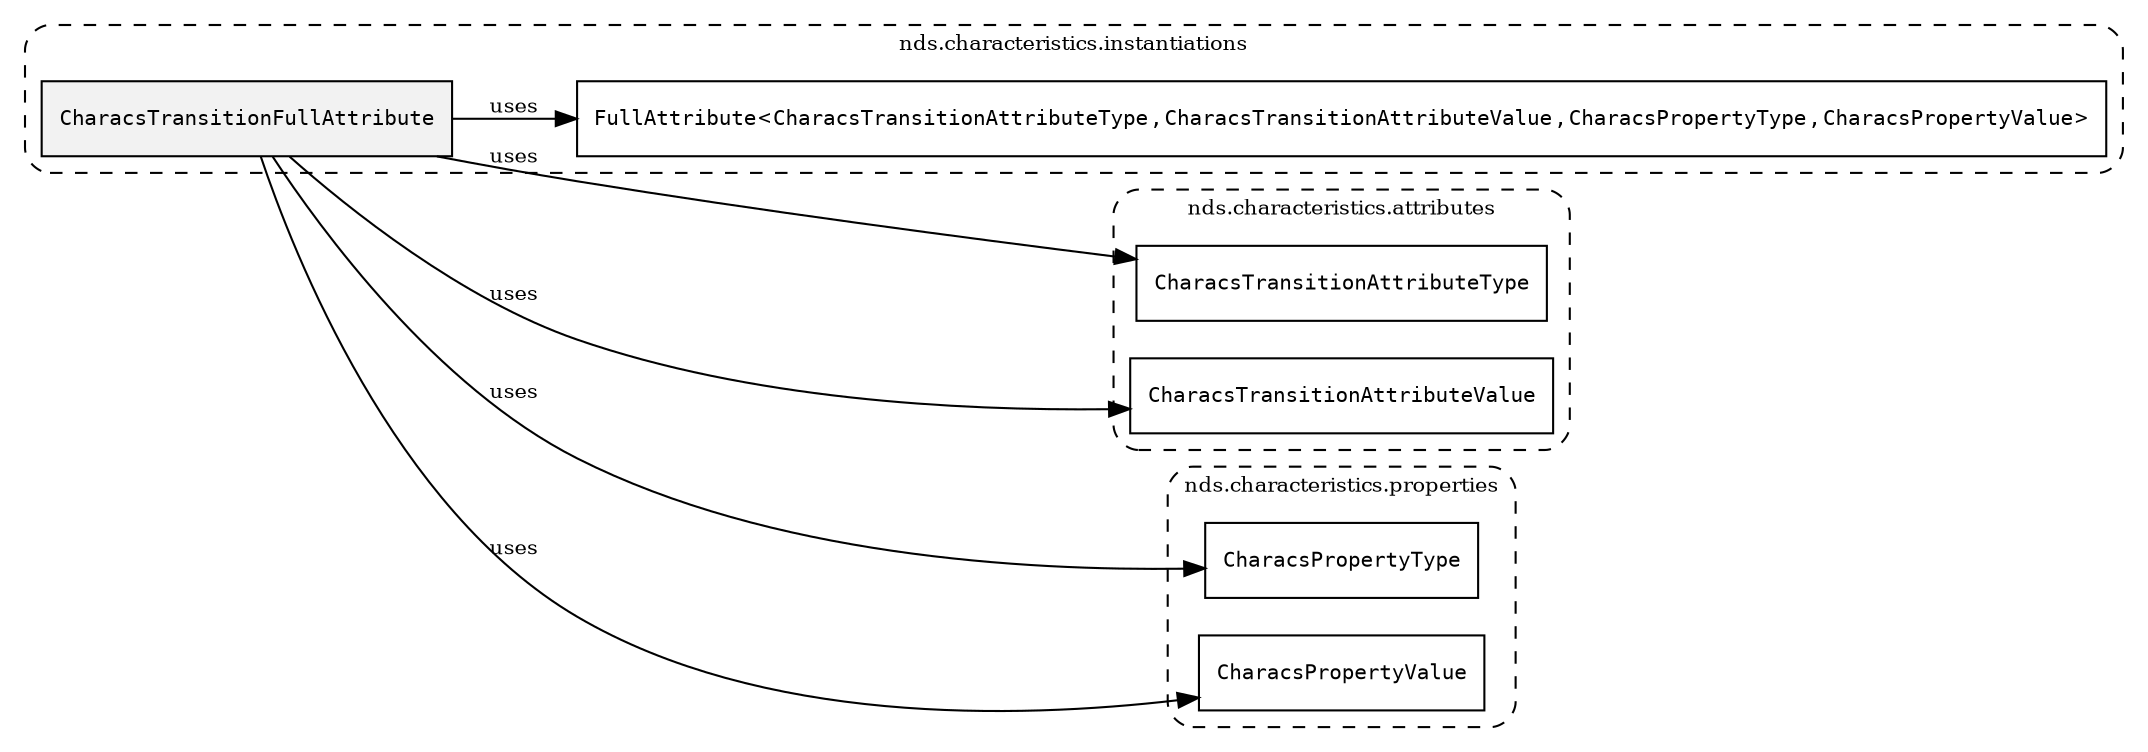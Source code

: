 /**
 * This dot file creates symbol collaboration diagram for CharacsTransitionFullAttribute.
 */
digraph ZSERIO
{
    node [shape=box, fontsize=10];
    rankdir="LR";
    fontsize=10;
    tooltip="CharacsTransitionFullAttribute collaboration diagram";

    subgraph "cluster_nds.characteristics.instantiations"
    {
        style="dashed, rounded";
        label="nds.characteristics.instantiations";
        tooltip="Package nds.characteristics.instantiations";
        href="../../../content/packages/nds.characteristics.instantiations.html#Package-nds-characteristics-instantiations";
        target="_parent";

        "CharacsTransitionFullAttribute" [style="filled", fillcolor="#0000000D", target="_parent", label=<<font face="monospace"><table align="center" border="0" cellspacing="0" cellpadding="0"><tr><td href="../../../content/packages/nds.characteristics.instantiations.html#InstantiateType-CharacsTransitionFullAttribute" title="InstantiateType defined in nds.characteristics.instantiations">CharacsTransitionFullAttribute</td></tr></table></font>>];
        "FullAttribute&lt;CharacsTransitionAttributeType,CharacsTransitionAttributeValue,CharacsPropertyType,CharacsPropertyValue&gt;" [target="_parent", label=<<font face="monospace"><table align="center" border="0" cellspacing="0" cellpadding="0"><tr><td href="../../../content/packages/nds.core.attributemap.html#Structure-FullAttribute" title="Structure defined in nds.core.attributemap">FullAttribute</td><td>&lt;</td><td><table align="center" border="0" cellspacing="0" cellpadding="0"><tr><td href="../../../content/packages/nds.characteristics.attributes.html#Enum-CharacsTransitionAttributeType" title="Enum defined in nds.characteristics.attributes">CharacsTransitionAttributeType</td></tr></table></td><td>,</td><td><table align="center" border="0" cellspacing="0" cellpadding="0"><tr><td href="../../../content/packages/nds.characteristics.attributes.html#Choice-CharacsTransitionAttributeValue" title="Choice defined in nds.characteristics.attributes">CharacsTransitionAttributeValue</td></tr></table></td><td>,</td><td><table align="center" border="0" cellspacing="0" cellpadding="0"><tr><td href="../../../content/packages/nds.characteristics.properties.html#Structure-CharacsPropertyType" title="Structure defined in nds.characteristics.properties">CharacsPropertyType</td></tr></table></td><td>,</td><td><table align="center" border="0" cellspacing="0" cellpadding="0"><tr><td href="../../../content/packages/nds.characteristics.properties.html#Structure-CharacsPropertyValue" title="Structure defined in nds.characteristics.properties">CharacsPropertyValue</td></tr></table></td><td>&gt;</td></tr></table></font>>];
    }

    subgraph "cluster_nds.characteristics.attributes"
    {
        style="dashed, rounded";
        label="nds.characteristics.attributes";
        tooltip="Package nds.characteristics.attributes";
        href="../../../content/packages/nds.characteristics.attributes.html#Package-nds-characteristics-attributes";
        target="_parent";

        "CharacsTransitionAttributeType" [target="_parent", label=<<font face="monospace"><table align="center" border="0" cellspacing="0" cellpadding="0"><tr><td href="../../../content/packages/nds.characteristics.attributes.html#Enum-CharacsTransitionAttributeType" title="Enum defined in nds.characteristics.attributes">CharacsTransitionAttributeType</td></tr></table></font>>];
        "CharacsTransitionAttributeValue" [target="_parent", label=<<font face="monospace"><table align="center" border="0" cellspacing="0" cellpadding="0"><tr><td href="../../../content/packages/nds.characteristics.attributes.html#Choice-CharacsTransitionAttributeValue" title="Choice defined in nds.characteristics.attributes">CharacsTransitionAttributeValue</td></tr></table></font>>];
    }

    subgraph "cluster_nds.characteristics.properties"
    {
        style="dashed, rounded";
        label="nds.characteristics.properties";
        tooltip="Package nds.characteristics.properties";
        href="../../../content/packages/nds.characteristics.properties.html#Package-nds-characteristics-properties";
        target="_parent";

        "CharacsPropertyType" [target="_parent", label=<<font face="monospace"><table align="center" border="0" cellspacing="0" cellpadding="0"><tr><td href="../../../content/packages/nds.characteristics.properties.html#Structure-CharacsPropertyType" title="Structure defined in nds.characteristics.properties">CharacsPropertyType</td></tr></table></font>>];
        "CharacsPropertyValue" [target="_parent", label=<<font face="monospace"><table align="center" border="0" cellspacing="0" cellpadding="0"><tr><td href="../../../content/packages/nds.characteristics.properties.html#Structure-CharacsPropertyValue" title="Structure defined in nds.characteristics.properties">CharacsPropertyValue</td></tr></table></font>>];
    }

    "CharacsTransitionFullAttribute" -> "FullAttribute&lt;CharacsTransitionAttributeType,CharacsTransitionAttributeValue,CharacsPropertyType,CharacsPropertyValue&gt;" [label="uses", fontsize=10];
    "CharacsTransitionFullAttribute" -> "CharacsTransitionAttributeType" [label="uses", fontsize=10];
    "CharacsTransitionFullAttribute" -> "CharacsTransitionAttributeValue" [label="uses", fontsize=10];
    "CharacsTransitionFullAttribute" -> "CharacsPropertyType" [label="uses", fontsize=10];
    "CharacsTransitionFullAttribute" -> "CharacsPropertyValue" [label="uses", fontsize=10];
}
